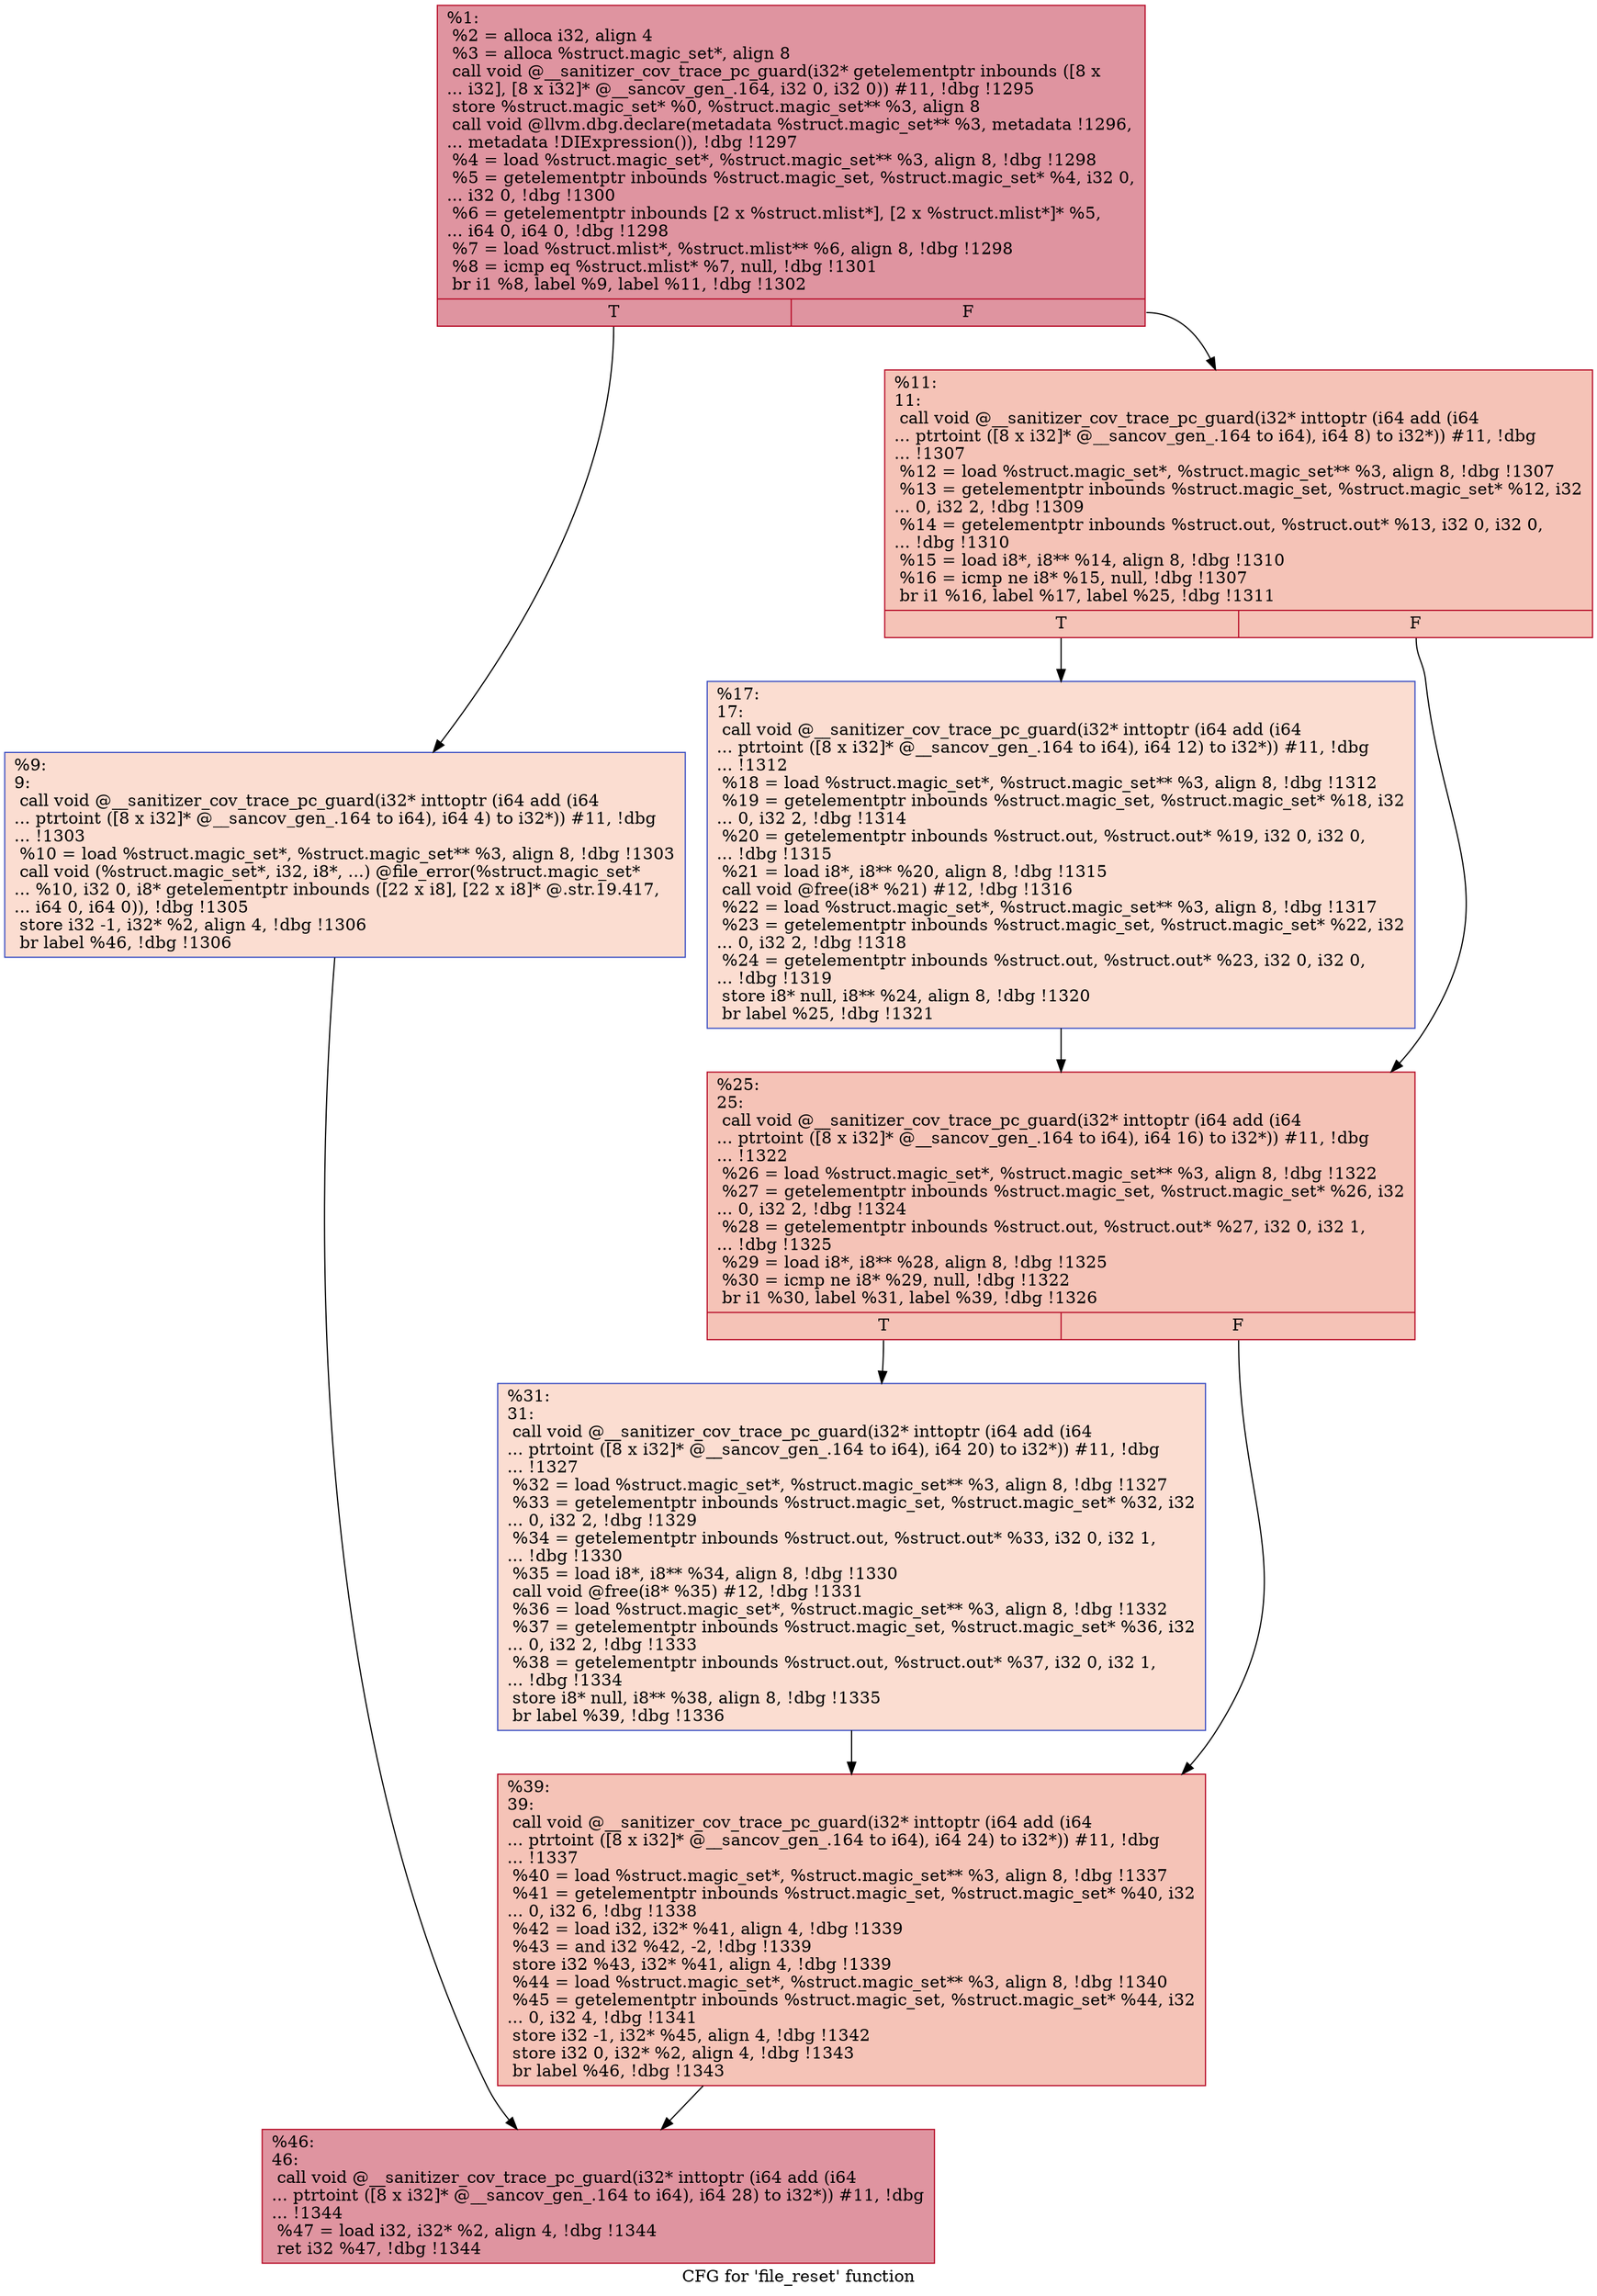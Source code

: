 digraph "CFG for 'file_reset' function" {
	label="CFG for 'file_reset' function";

	Node0x559c5cb80e00 [shape=record,color="#b70d28ff", style=filled, fillcolor="#b70d2870",label="{%1:\l  %2 = alloca i32, align 4\l  %3 = alloca %struct.magic_set*, align 8\l  call void @__sanitizer_cov_trace_pc_guard(i32* getelementptr inbounds ([8 x\l... i32], [8 x i32]* @__sancov_gen_.164, i32 0, i32 0)) #11, !dbg !1295\l  store %struct.magic_set* %0, %struct.magic_set** %3, align 8\l  call void @llvm.dbg.declare(metadata %struct.magic_set** %3, metadata !1296,\l... metadata !DIExpression()), !dbg !1297\l  %4 = load %struct.magic_set*, %struct.magic_set** %3, align 8, !dbg !1298\l  %5 = getelementptr inbounds %struct.magic_set, %struct.magic_set* %4, i32 0,\l... i32 0, !dbg !1300\l  %6 = getelementptr inbounds [2 x %struct.mlist*], [2 x %struct.mlist*]* %5,\l... i64 0, i64 0, !dbg !1298\l  %7 = load %struct.mlist*, %struct.mlist** %6, align 8, !dbg !1298\l  %8 = icmp eq %struct.mlist* %7, null, !dbg !1301\l  br i1 %8, label %9, label %11, !dbg !1302\l|{<s0>T|<s1>F}}"];
	Node0x559c5cb80e00:s0 -> Node0x559c5cb80e50;
	Node0x559c5cb80e00:s1 -> Node0x559c5cb80ea0;
	Node0x559c5cb80e50 [shape=record,color="#3d50c3ff", style=filled, fillcolor="#f7b39670",label="{%9:\l9:                                                \l  call void @__sanitizer_cov_trace_pc_guard(i32* inttoptr (i64 add (i64\l... ptrtoint ([8 x i32]* @__sancov_gen_.164 to i64), i64 4) to i32*)) #11, !dbg\l... !1303\l  %10 = load %struct.magic_set*, %struct.magic_set** %3, align 8, !dbg !1303\l  call void (%struct.magic_set*, i32, i8*, ...) @file_error(%struct.magic_set*\l... %10, i32 0, i8* getelementptr inbounds ([22 x i8], [22 x i8]* @.str.19.417,\l... i64 0, i64 0)), !dbg !1305\l  store i32 -1, i32* %2, align 4, !dbg !1306\l  br label %46, !dbg !1306\l}"];
	Node0x559c5cb80e50 -> Node0x559c5cb81030;
	Node0x559c5cb80ea0 [shape=record,color="#b70d28ff", style=filled, fillcolor="#e8765c70",label="{%11:\l11:                                               \l  call void @__sanitizer_cov_trace_pc_guard(i32* inttoptr (i64 add (i64\l... ptrtoint ([8 x i32]* @__sancov_gen_.164 to i64), i64 8) to i32*)) #11, !dbg\l... !1307\l  %12 = load %struct.magic_set*, %struct.magic_set** %3, align 8, !dbg !1307\l  %13 = getelementptr inbounds %struct.magic_set, %struct.magic_set* %12, i32\l... 0, i32 2, !dbg !1309\l  %14 = getelementptr inbounds %struct.out, %struct.out* %13, i32 0, i32 0,\l... !dbg !1310\l  %15 = load i8*, i8** %14, align 8, !dbg !1310\l  %16 = icmp ne i8* %15, null, !dbg !1307\l  br i1 %16, label %17, label %25, !dbg !1311\l|{<s0>T|<s1>F}}"];
	Node0x559c5cb80ea0:s0 -> Node0x559c5cb80ef0;
	Node0x559c5cb80ea0:s1 -> Node0x559c5cb80f40;
	Node0x559c5cb80ef0 [shape=record,color="#3d50c3ff", style=filled, fillcolor="#f7b39670",label="{%17:\l17:                                               \l  call void @__sanitizer_cov_trace_pc_guard(i32* inttoptr (i64 add (i64\l... ptrtoint ([8 x i32]* @__sancov_gen_.164 to i64), i64 12) to i32*)) #11, !dbg\l... !1312\l  %18 = load %struct.magic_set*, %struct.magic_set** %3, align 8, !dbg !1312\l  %19 = getelementptr inbounds %struct.magic_set, %struct.magic_set* %18, i32\l... 0, i32 2, !dbg !1314\l  %20 = getelementptr inbounds %struct.out, %struct.out* %19, i32 0, i32 0,\l... !dbg !1315\l  %21 = load i8*, i8** %20, align 8, !dbg !1315\l  call void @free(i8* %21) #12, !dbg !1316\l  %22 = load %struct.magic_set*, %struct.magic_set** %3, align 8, !dbg !1317\l  %23 = getelementptr inbounds %struct.magic_set, %struct.magic_set* %22, i32\l... 0, i32 2, !dbg !1318\l  %24 = getelementptr inbounds %struct.out, %struct.out* %23, i32 0, i32 0,\l... !dbg !1319\l  store i8* null, i8** %24, align 8, !dbg !1320\l  br label %25, !dbg !1321\l}"];
	Node0x559c5cb80ef0 -> Node0x559c5cb80f40;
	Node0x559c5cb80f40 [shape=record,color="#b70d28ff", style=filled, fillcolor="#e8765c70",label="{%25:\l25:                                               \l  call void @__sanitizer_cov_trace_pc_guard(i32* inttoptr (i64 add (i64\l... ptrtoint ([8 x i32]* @__sancov_gen_.164 to i64), i64 16) to i32*)) #11, !dbg\l... !1322\l  %26 = load %struct.magic_set*, %struct.magic_set** %3, align 8, !dbg !1322\l  %27 = getelementptr inbounds %struct.magic_set, %struct.magic_set* %26, i32\l... 0, i32 2, !dbg !1324\l  %28 = getelementptr inbounds %struct.out, %struct.out* %27, i32 0, i32 1,\l... !dbg !1325\l  %29 = load i8*, i8** %28, align 8, !dbg !1325\l  %30 = icmp ne i8* %29, null, !dbg !1322\l  br i1 %30, label %31, label %39, !dbg !1326\l|{<s0>T|<s1>F}}"];
	Node0x559c5cb80f40:s0 -> Node0x559c5cb80f90;
	Node0x559c5cb80f40:s1 -> Node0x559c5cb80fe0;
	Node0x559c5cb80f90 [shape=record,color="#3d50c3ff", style=filled, fillcolor="#f7b39670",label="{%31:\l31:                                               \l  call void @__sanitizer_cov_trace_pc_guard(i32* inttoptr (i64 add (i64\l... ptrtoint ([8 x i32]* @__sancov_gen_.164 to i64), i64 20) to i32*)) #11, !dbg\l... !1327\l  %32 = load %struct.magic_set*, %struct.magic_set** %3, align 8, !dbg !1327\l  %33 = getelementptr inbounds %struct.magic_set, %struct.magic_set* %32, i32\l... 0, i32 2, !dbg !1329\l  %34 = getelementptr inbounds %struct.out, %struct.out* %33, i32 0, i32 1,\l... !dbg !1330\l  %35 = load i8*, i8** %34, align 8, !dbg !1330\l  call void @free(i8* %35) #12, !dbg !1331\l  %36 = load %struct.magic_set*, %struct.magic_set** %3, align 8, !dbg !1332\l  %37 = getelementptr inbounds %struct.magic_set, %struct.magic_set* %36, i32\l... 0, i32 2, !dbg !1333\l  %38 = getelementptr inbounds %struct.out, %struct.out* %37, i32 0, i32 1,\l... !dbg !1334\l  store i8* null, i8** %38, align 8, !dbg !1335\l  br label %39, !dbg !1336\l}"];
	Node0x559c5cb80f90 -> Node0x559c5cb80fe0;
	Node0x559c5cb80fe0 [shape=record,color="#b70d28ff", style=filled, fillcolor="#e8765c70",label="{%39:\l39:                                               \l  call void @__sanitizer_cov_trace_pc_guard(i32* inttoptr (i64 add (i64\l... ptrtoint ([8 x i32]* @__sancov_gen_.164 to i64), i64 24) to i32*)) #11, !dbg\l... !1337\l  %40 = load %struct.magic_set*, %struct.magic_set** %3, align 8, !dbg !1337\l  %41 = getelementptr inbounds %struct.magic_set, %struct.magic_set* %40, i32\l... 0, i32 6, !dbg !1338\l  %42 = load i32, i32* %41, align 4, !dbg !1339\l  %43 = and i32 %42, -2, !dbg !1339\l  store i32 %43, i32* %41, align 4, !dbg !1339\l  %44 = load %struct.magic_set*, %struct.magic_set** %3, align 8, !dbg !1340\l  %45 = getelementptr inbounds %struct.magic_set, %struct.magic_set* %44, i32\l... 0, i32 4, !dbg !1341\l  store i32 -1, i32* %45, align 4, !dbg !1342\l  store i32 0, i32* %2, align 4, !dbg !1343\l  br label %46, !dbg !1343\l}"];
	Node0x559c5cb80fe0 -> Node0x559c5cb81030;
	Node0x559c5cb81030 [shape=record,color="#b70d28ff", style=filled, fillcolor="#b70d2870",label="{%46:\l46:                                               \l  call void @__sanitizer_cov_trace_pc_guard(i32* inttoptr (i64 add (i64\l... ptrtoint ([8 x i32]* @__sancov_gen_.164 to i64), i64 28) to i32*)) #11, !dbg\l... !1344\l  %47 = load i32, i32* %2, align 4, !dbg !1344\l  ret i32 %47, !dbg !1344\l}"];
}
